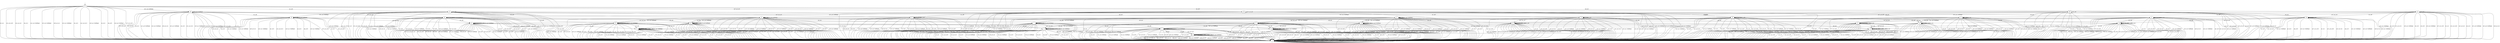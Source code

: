 digraph T4 {
0 [label="0"];
1 [label="1", shape=doublecircle];
2 [label="2"];
3 [label="3"];
4 [label="4"];
5 [label="5"];
6 [label="6"];
7 [label="7"];
8 [label="8"];
9 [label="9"];
10 [label="10"];
11 [label="11"];
12 [label="12"];
13 [label="13"];
14 [label="14"];
15 [label="15"];
16 [label="16"];
17 [label="17"];
18 [label="18"];
19 [label="19"];
20 [label="20"];
21 [label="21"];
22 [label="22"];
23 [label="23"];
24 [label="24"];
25 [label="25"];
26 [label="26"];
27 [label="27"];
28 [label="28"];
29 [label="29"];
30 [label="30"];
31 [label="31"];
32 [label="32"];
0 -> 0  [label="ai1_ce1"];
0 -> 0  [label="usr1_ai3_re26"];
0 -> 0  [label="usr7_ai1_re3"];
0 -> 0  [label="usr2_ai3_re2"];
0 -> 0  [label="ai4_ce15"];
0 -> 0  [label="ai1_ce9"];
0 -> 0  [label="usr1_ai3_VoidReply"];
0 -> 0  [label="usr2_ai2_VoidReply"];
0 -> 0  [label="ai1_ce8"];
0 -> 0  [label="usr6_ai3_re1"];
0 -> 0  [label="usr2_ai1_VoidReply"];
0 -> 0  [label="ai4_ce4"];
0 -> 0  [label="ai2_ce23"];
0 -> 0  [label="usr1_ai3_re12"];
0 -> 0  [label="usr5_ai1_VoidReply"];
0 -> 0  [label="ai2_ce12"];
0 -> 0  [label="ai4_ce20"];
0 -> 0  [label="usr1_ai2_VoidReply"];
0 -> 0  [label="usr5_ai2_VoidReply"];
0 -> 0  [label="usr7_ai1_re16"];
1 -> 0  [label="ai1_ce1"];
1 -> 0  [label="usr1_ai3_re26"];
1 -> 1  [label="usr7_ai1_re3"];
1 -> 0  [label="usr2_ai3_re2"];
1 -> 0  [label="ai4_ce15"];
1 -> 1  [label="ai1_ce9"];
1 -> 0  [label="usr1_ai3_VoidReply"];
1 -> 0  [label="usr2_ai2_VoidReply"];
1 -> 1  [label="ai1_ce8"];
1 -> 0  [label="usr6_ai3_re1"];
1 -> 0  [label="usr2_ai1_VoidReply"];
1 -> 1  [label="ai4_ce4"];
1 -> 0  [label="ai2_ce23"];
1 -> 0  [label="usr1_ai3_re12"];
1 -> 0  [label="usr5_ai1_VoidReply"];
1 -> 0  [label="ai2_ce12"];
1 -> 0  [label="ai4_ce20"];
1 -> 1  [label="usr1_ai2_VoidReply"];
1 -> 0  [label="usr5_ai2_VoidReply"];
1 -> 0  [label="usr7_ai1_re16"];
2 -> 0  [label="ai1_ce1"];
2 -> 0  [label="usr1_ai3_re26"];
2 -> 1  [label="usr7_ai1_re3"];
2 -> 0  [label="usr2_ai3_re2"];
2 -> 0  [label="ai4_ce15"];
2 -> 2  [label="ai1_ce9"];
2 -> 0  [label="usr1_ai3_VoidReply"];
2 -> 0  [label="usr2_ai2_VoidReply"];
2 -> 2  [label="ai1_ce8"];
2 -> 0  [label="usr6_ai3_re1"];
2 -> 0  [label="usr2_ai1_VoidReply"];
2 -> 2  [label="ai4_ce4"];
2 -> 0  [label="ai2_ce23"];
2 -> 0  [label="usr1_ai3_re12"];
2 -> 0  [label="usr5_ai1_VoidReply"];
2 -> 0  [label="ai2_ce12"];
2 -> 0  [label="ai4_ce20"];
2 -> 2  [label="usr1_ai2_VoidReply"];
2 -> 0  [label="usr5_ai2_VoidReply"];
2 -> 0  [label="usr7_ai1_re16"];
3 -> 0  [label="ai1_ce1"];
3 -> 0  [label="usr1_ai3_re26"];
3 -> 3  [label="usr7_ai1_re3"];
3 -> 0  [label="usr2_ai3_re2"];
3 -> 0  [label="ai4_ce15"];
3 -> 1  [label="ai1_ce9"];
3 -> 0  [label="usr1_ai3_VoidReply"];
3 -> 0  [label="usr2_ai2_VoidReply"];
3 -> 3  [label="ai1_ce8"];
3 -> 0  [label="usr6_ai3_re1"];
3 -> 0  [label="usr2_ai1_VoidReply"];
3 -> 3  [label="ai4_ce4"];
3 -> 0  [label="ai2_ce23"];
3 -> 0  [label="usr1_ai3_re12"];
3 -> 0  [label="usr5_ai1_VoidReply"];
3 -> 0  [label="ai2_ce12"];
3 -> 0  [label="ai4_ce20"];
3 -> 3  [label="usr1_ai2_VoidReply"];
3 -> 0  [label="usr5_ai2_VoidReply"];
3 -> 0  [label="usr7_ai1_re16"];
4 -> 0  [label="ai1_ce1"];
4 -> 0  [label="usr1_ai3_re26"];
4 -> 4  [label="usr7_ai1_re3"];
4 -> 0  [label="usr2_ai3_re2"];
4 -> 0  [label="ai4_ce15"];
4 -> 4  [label="ai1_ce9"];
4 -> 0  [label="usr1_ai3_VoidReply"];
4 -> 0  [label="usr2_ai2_VoidReply"];
4 -> 1  [label="ai1_ce8"];
4 -> 0  [label="usr6_ai3_re1"];
4 -> 0  [label="usr2_ai1_VoidReply"];
4 -> 4  [label="ai4_ce4"];
4 -> 0  [label="ai2_ce23"];
4 -> 0  [label="usr1_ai3_re12"];
4 -> 0  [label="usr5_ai1_VoidReply"];
4 -> 0  [label="ai2_ce12"];
4 -> 0  [label="ai4_ce20"];
4 -> 4  [label="usr1_ai2_VoidReply"];
4 -> 0  [label="usr5_ai2_VoidReply"];
4 -> 0  [label="usr7_ai1_re16"];
5 -> 0  [label="ai1_ce1"];
5 -> 0  [label="usr1_ai3_re26"];
5 -> 5  [label="usr7_ai1_re3"];
5 -> 0  [label="usr2_ai3_re2"];
5 -> 0  [label="ai4_ce15"];
5 -> 5  [label="ai1_ce9"];
5 -> 0  [label="usr1_ai3_VoidReply"];
5 -> 0  [label="usr2_ai2_VoidReply"];
5 -> 5  [label="ai1_ce8"];
5 -> 0  [label="usr6_ai3_re1"];
5 -> 0  [label="usr2_ai1_VoidReply"];
5 -> 1  [label="ai4_ce4"];
5 -> 0  [label="ai2_ce23"];
5 -> 0  [label="usr1_ai3_re12"];
5 -> 0  [label="usr5_ai1_VoidReply"];
5 -> 0  [label="ai2_ce12"];
5 -> 0  [label="ai4_ce20"];
5 -> 5  [label="usr1_ai2_VoidReply"];
5 -> 0  [label="usr5_ai2_VoidReply"];
5 -> 0  [label="usr7_ai1_re16"];
6 -> 0  [label="ai1_ce1"];
6 -> 0  [label="usr1_ai3_re26"];
6 -> 6  [label="usr7_ai1_re3"];
6 -> 0  [label="usr2_ai3_re2"];
6 -> 0  [label="ai4_ce15"];
6 -> 6  [label="ai1_ce9"];
6 -> 0  [label="usr1_ai3_VoidReply"];
6 -> 0  [label="usr2_ai2_VoidReply"];
6 -> 6  [label="ai1_ce8"];
6 -> 0  [label="usr6_ai3_re1"];
6 -> 0  [label="usr2_ai1_VoidReply"];
6 -> 6  [label="ai4_ce4"];
6 -> 0  [label="ai2_ce23"];
6 -> 0  [label="usr1_ai3_re12"];
6 -> 0  [label="usr5_ai1_VoidReply"];
6 -> 0  [label="ai2_ce12"];
6 -> 0  [label="ai4_ce20"];
6 -> 1  [label="usr1_ai2_VoidReply"];
6 -> 0  [label="usr5_ai2_VoidReply"];
6 -> 0  [label="usr7_ai1_re16"];
7 -> 0  [label="ai1_ce1"];
7 -> 0  [label="usr1_ai3_re26"];
7 -> 3  [label="usr7_ai1_re3"];
7 -> 0  [label="usr2_ai3_re2"];
7 -> 0  [label="ai4_ce15"];
7 -> 2  [label="ai1_ce9"];
7 -> 0  [label="usr1_ai3_VoidReply"];
7 -> 0  [label="usr2_ai2_VoidReply"];
7 -> 7  [label="ai1_ce8"];
7 -> 0  [label="usr6_ai3_re1"];
7 -> 0  [label="usr2_ai1_VoidReply"];
7 -> 7  [label="ai4_ce4"];
7 -> 0  [label="ai2_ce23"];
7 -> 0  [label="usr1_ai3_re12"];
7 -> 0  [label="usr5_ai1_VoidReply"];
7 -> 0  [label="ai2_ce12"];
7 -> 0  [label="ai4_ce20"];
7 -> 7  [label="usr1_ai2_VoidReply"];
7 -> 0  [label="usr5_ai2_VoidReply"];
7 -> 0  [label="usr7_ai1_re16"];
8 -> 0  [label="ai1_ce1"];
8 -> 0  [label="usr1_ai3_re26"];
8 -> 8  [label="usr7_ai1_re3"];
8 -> 0  [label="usr2_ai3_re2"];
8 -> 0  [label="ai4_ce15"];
8 -> 4  [label="ai1_ce9"];
8 -> 0  [label="usr1_ai3_VoidReply"];
8 -> 0  [label="usr2_ai2_VoidReply"];
8 -> 3  [label="ai1_ce8"];
8 -> 0  [label="usr6_ai3_re1"];
8 -> 0  [label="usr2_ai1_VoidReply"];
8 -> 8  [label="ai4_ce4"];
8 -> 0  [label="ai2_ce23"];
8 -> 0  [label="usr1_ai3_re12"];
8 -> 0  [label="usr5_ai1_VoidReply"];
8 -> 0  [label="ai2_ce12"];
8 -> 0  [label="ai4_ce20"];
8 -> 8  [label="usr1_ai2_VoidReply"];
8 -> 0  [label="usr5_ai2_VoidReply"];
8 -> 0  [label="usr7_ai1_re16"];
9 -> 0  [label="ai1_ce1"];
9 -> 0  [label="usr1_ai3_re26"];
9 -> 9  [label="usr7_ai1_re3"];
9 -> 0  [label="usr2_ai3_re2"];
9 -> 0  [label="ai4_ce15"];
9 -> 5  [label="ai1_ce9"];
9 -> 0  [label="usr1_ai3_VoidReply"];
9 -> 0  [label="usr2_ai2_VoidReply"];
9 -> 9  [label="ai1_ce8"];
9 -> 0  [label="usr6_ai3_re1"];
9 -> 0  [label="usr2_ai1_VoidReply"];
9 -> 3  [label="ai4_ce4"];
9 -> 0  [label="ai2_ce23"];
9 -> 0  [label="usr1_ai3_re12"];
9 -> 0  [label="usr5_ai1_VoidReply"];
9 -> 0  [label="ai2_ce12"];
9 -> 0  [label="ai4_ce20"];
9 -> 9  [label="usr1_ai2_VoidReply"];
9 -> 0  [label="usr5_ai2_VoidReply"];
9 -> 0  [label="usr7_ai1_re16"];
10 -> 0  [label="ai1_ce1"];
10 -> 0  [label="usr1_ai3_re26"];
10 -> 10  [label="usr7_ai1_re3"];
10 -> 0  [label="usr2_ai3_re2"];
10 -> 0  [label="ai4_ce15"];
10 -> 6  [label="ai1_ce9"];
10 -> 0  [label="usr1_ai3_VoidReply"];
10 -> 0  [label="usr2_ai2_VoidReply"];
10 -> 10  [label="ai1_ce8"];
10 -> 0  [label="usr6_ai3_re1"];
10 -> 0  [label="usr2_ai1_VoidReply"];
10 -> 10  [label="ai4_ce4"];
10 -> 0  [label="ai2_ce23"];
10 -> 0  [label="usr1_ai3_re12"];
10 -> 0  [label="usr5_ai1_VoidReply"];
10 -> 0  [label="ai2_ce12"];
10 -> 0  [label="ai4_ce20"];
10 -> 3  [label="usr1_ai2_VoidReply"];
10 -> 0  [label="usr5_ai2_VoidReply"];
10 -> 0  [label="usr7_ai1_re16"];
11 -> 0  [label="ai1_ce1"];
11 -> 0  [label="usr1_ai3_re26"];
11 -> 4  [label="usr7_ai1_re3"];
11 -> 0  [label="usr2_ai3_re2"];
11 -> 0  [label="ai4_ce15"];
11 -> 11  [label="ai1_ce9"];
11 -> 0  [label="usr1_ai3_VoidReply"];
11 -> 0  [label="usr2_ai2_VoidReply"];
11 -> 2  [label="ai1_ce8"];
11 -> 0  [label="usr6_ai3_re1"];
11 -> 0  [label="usr2_ai1_VoidReply"];
11 -> 11  [label="ai4_ce4"];
11 -> 0  [label="ai2_ce23"];
11 -> 0  [label="usr1_ai3_re12"];
11 -> 0  [label="usr5_ai1_VoidReply"];
11 -> 0  [label="ai2_ce12"];
11 -> 0  [label="ai4_ce20"];
11 -> 11  [label="usr1_ai2_VoidReply"];
11 -> 0  [label="usr5_ai2_VoidReply"];
11 -> 0  [label="usr7_ai1_re16"];
12 -> 0  [label="ai1_ce1"];
12 -> 0  [label="usr1_ai3_re26"];
12 -> 5  [label="usr7_ai1_re3"];
12 -> 0  [label="usr2_ai3_re2"];
12 -> 0  [label="ai4_ce15"];
12 -> 12  [label="ai1_ce9"];
12 -> 0  [label="usr1_ai3_VoidReply"];
12 -> 0  [label="usr2_ai2_VoidReply"];
12 -> 12  [label="ai1_ce8"];
12 -> 0  [label="usr6_ai3_re1"];
12 -> 0  [label="usr2_ai1_VoidReply"];
12 -> 2  [label="ai4_ce4"];
12 -> 0  [label="ai2_ce23"];
12 -> 0  [label="usr1_ai3_re12"];
12 -> 0  [label="usr5_ai1_VoidReply"];
12 -> 0  [label="ai2_ce12"];
12 -> 0  [label="ai4_ce20"];
12 -> 12  [label="usr1_ai2_VoidReply"];
12 -> 0  [label="usr5_ai2_VoidReply"];
12 -> 0  [label="usr7_ai1_re16"];
13 -> 0  [label="ai1_ce1"];
13 -> 0  [label="usr1_ai3_re26"];
13 -> 6  [label="usr7_ai1_re3"];
13 -> 0  [label="usr2_ai3_re2"];
13 -> 0  [label="ai4_ce15"];
13 -> 13  [label="ai1_ce9"];
13 -> 0  [label="usr1_ai3_VoidReply"];
13 -> 0  [label="usr2_ai2_VoidReply"];
13 -> 13  [label="ai1_ce8"];
13 -> 0  [label="usr6_ai3_re1"];
13 -> 0  [label="usr2_ai1_VoidReply"];
13 -> 13  [label="ai4_ce4"];
13 -> 0  [label="ai2_ce23"];
13 -> 0  [label="usr1_ai3_re12"];
13 -> 0  [label="usr5_ai1_VoidReply"];
13 -> 0  [label="ai2_ce12"];
13 -> 0  [label="ai4_ce20"];
13 -> 2  [label="usr1_ai2_VoidReply"];
13 -> 0  [label="usr5_ai2_VoidReply"];
13 -> 0  [label="usr7_ai1_re16"];
14 -> 0  [label="ai1_ce1"];
14 -> 0  [label="usr1_ai3_re26"];
14 -> 14  [label="usr7_ai1_re3"];
14 -> 0  [label="usr2_ai3_re2"];
14 -> 0  [label="ai4_ce15"];
14 -> 14  [label="ai1_ce9"];
14 -> 0  [label="usr1_ai3_VoidReply"];
14 -> 0  [label="usr2_ai2_VoidReply"];
14 -> 5  [label="ai1_ce8"];
14 -> 0  [label="usr6_ai3_re1"];
14 -> 0  [label="usr2_ai1_VoidReply"];
14 -> 4  [label="ai4_ce4"];
14 -> 0  [label="ai2_ce23"];
14 -> 0  [label="usr1_ai3_re12"];
14 -> 0  [label="usr5_ai1_VoidReply"];
14 -> 0  [label="ai2_ce12"];
14 -> 0  [label="ai4_ce20"];
14 -> 14  [label="usr1_ai2_VoidReply"];
14 -> 0  [label="usr5_ai2_VoidReply"];
14 -> 0  [label="usr7_ai1_re16"];
15 -> 0  [label="ai1_ce1"];
15 -> 0  [label="usr1_ai3_re26"];
15 -> 15  [label="usr7_ai1_re3"];
15 -> 0  [label="usr2_ai3_re2"];
15 -> 0  [label="ai4_ce15"];
15 -> 15  [label="ai1_ce9"];
15 -> 0  [label="usr1_ai3_VoidReply"];
15 -> 0  [label="usr2_ai2_VoidReply"];
15 -> 15  [label="ai1_ce8"];
15 -> 0  [label="usr6_ai3_re1"];
15 -> 0  [label="usr2_ai1_VoidReply"];
15 -> 6  [label="ai4_ce4"];
15 -> 0  [label="ai2_ce23"];
15 -> 0  [label="usr1_ai3_re12"];
15 -> 0  [label="usr5_ai1_VoidReply"];
15 -> 0  [label="ai2_ce12"];
15 -> 0  [label="ai4_ce20"];
15 -> 5  [label="usr1_ai2_VoidReply"];
15 -> 0  [label="usr5_ai2_VoidReply"];
15 -> 0  [label="usr7_ai1_re16"];
16 -> 0  [label="ai1_ce1"];
16 -> 0  [label="usr1_ai3_re26"];
16 -> 16  [label="usr7_ai1_re3"];
16 -> 0  [label="usr2_ai3_re2"];
16 -> 0  [label="ai4_ce15"];
16 -> 16  [label="ai1_ce9"];
16 -> 0  [label="usr1_ai3_VoidReply"];
16 -> 0  [label="usr2_ai2_VoidReply"];
16 -> 6  [label="ai1_ce8"];
16 -> 0  [label="usr6_ai3_re1"];
16 -> 0  [label="usr2_ai1_VoidReply"];
16 -> 16  [label="ai4_ce4"];
16 -> 0  [label="ai2_ce23"];
16 -> 0  [label="usr1_ai3_re12"];
16 -> 0  [label="usr5_ai1_VoidReply"];
16 -> 0  [label="ai2_ce12"];
16 -> 0  [label="ai4_ce20"];
16 -> 4  [label="usr1_ai2_VoidReply"];
16 -> 0  [label="usr5_ai2_VoidReply"];
16 -> 0  [label="usr7_ai1_re16"];
17 -> 0  [label="ai1_ce1"];
17 -> 0  [label="usr1_ai3_re26"];
17 -> 8  [label="usr7_ai1_re3"];
17 -> 0  [label="usr2_ai3_re2"];
17 -> 0  [label="ai4_ce15"];
17 -> 11  [label="ai1_ce9"];
17 -> 0  [label="usr1_ai3_VoidReply"];
17 -> 0  [label="usr2_ai2_VoidReply"];
17 -> 7  [label="ai1_ce8"];
17 -> 0  [label="usr6_ai3_re1"];
17 -> 0  [label="usr2_ai1_VoidReply"];
17 -> 17  [label="ai4_ce4"];
17 -> 0  [label="ai2_ce23"];
17 -> 0  [label="usr1_ai3_re12"];
17 -> 0  [label="usr5_ai1_VoidReply"];
17 -> 0  [label="ai2_ce12"];
17 -> 0  [label="ai4_ce20"];
17 -> 17  [label="usr1_ai2_VoidReply"];
17 -> 0  [label="usr5_ai2_VoidReply"];
17 -> 0  [label="usr7_ai1_re16"];
18 -> 0  [label="ai1_ce1"];
18 -> 0  [label="usr1_ai3_re26"];
18 -> 9  [label="usr7_ai1_re3"];
18 -> 0  [label="usr2_ai3_re2"];
18 -> 0  [label="ai4_ce15"];
18 -> 12  [label="ai1_ce9"];
18 -> 0  [label="usr1_ai3_VoidReply"];
18 -> 0  [label="usr2_ai2_VoidReply"];
18 -> 18  [label="ai1_ce8"];
18 -> 0  [label="usr6_ai3_re1"];
18 -> 0  [label="usr2_ai1_VoidReply"];
18 -> 7  [label="ai4_ce4"];
18 -> 0  [label="ai2_ce23"];
18 -> 0  [label="usr1_ai3_re12"];
18 -> 0  [label="usr5_ai1_VoidReply"];
18 -> 0  [label="ai2_ce12"];
18 -> 0  [label="ai4_ce20"];
18 -> 18  [label="usr1_ai2_VoidReply"];
18 -> 0  [label="usr5_ai2_VoidReply"];
18 -> 0  [label="usr7_ai1_re16"];
19 -> 0  [label="ai1_ce1"];
19 -> 0  [label="usr1_ai3_re26"];
19 -> 10  [label="usr7_ai1_re3"];
19 -> 0  [label="usr2_ai3_re2"];
19 -> 0  [label="ai4_ce15"];
19 -> 13  [label="ai1_ce9"];
19 -> 0  [label="usr1_ai3_VoidReply"];
19 -> 0  [label="usr2_ai2_VoidReply"];
19 -> 19  [label="ai1_ce8"];
19 -> 0  [label="usr6_ai3_re1"];
19 -> 0  [label="usr2_ai1_VoidReply"];
19 -> 19  [label="ai4_ce4"];
19 -> 0  [label="ai2_ce23"];
19 -> 0  [label="usr1_ai3_re12"];
19 -> 0  [label="usr5_ai1_VoidReply"];
19 -> 0  [label="ai2_ce12"];
19 -> 0  [label="ai4_ce20"];
19 -> 7  [label="usr1_ai2_VoidReply"];
19 -> 0  [label="usr5_ai2_VoidReply"];
19 -> 0  [label="usr7_ai1_re16"];
20 -> 0  [label="ai1_ce1"];
20 -> 0  [label="usr1_ai3_re26"];
20 -> 20  [label="usr7_ai1_re3"];
20 -> 0  [label="usr2_ai3_re2"];
20 -> 0  [label="ai4_ce15"];
20 -> 14  [label="ai1_ce9"];
20 -> 0  [label="usr1_ai3_VoidReply"];
20 -> 0  [label="usr2_ai2_VoidReply"];
20 -> 9  [label="ai1_ce8"];
20 -> 0  [label="usr6_ai3_re1"];
20 -> 0  [label="usr2_ai1_VoidReply"];
20 -> 8  [label="ai4_ce4"];
20 -> 0  [label="ai2_ce23"];
20 -> 0  [label="usr1_ai3_re12"];
20 -> 0  [label="usr5_ai1_VoidReply"];
20 -> 0  [label="ai2_ce12"];
20 -> 0  [label="ai4_ce20"];
20 -> 20  [label="usr1_ai2_VoidReply"];
20 -> 0  [label="usr5_ai2_VoidReply"];
20 -> 0  [label="usr7_ai1_re16"];
21 -> 0  [label="ai1_ce1"];
21 -> 0  [label="usr1_ai3_re26"];
21 -> 21  [label="usr7_ai1_re3"];
21 -> 0  [label="usr2_ai3_re2"];
21 -> 0  [label="ai4_ce15"];
21 -> 16  [label="ai1_ce9"];
21 -> 0  [label="usr1_ai3_VoidReply"];
21 -> 0  [label="usr2_ai2_VoidReply"];
21 -> 10  [label="ai1_ce8"];
21 -> 0  [label="usr6_ai3_re1"];
21 -> 0  [label="usr2_ai1_VoidReply"];
21 -> 21  [label="ai4_ce4"];
21 -> 0  [label="ai2_ce23"];
21 -> 0  [label="usr1_ai3_re12"];
21 -> 0  [label="usr5_ai1_VoidReply"];
21 -> 0  [label="ai2_ce12"];
21 -> 0  [label="ai4_ce20"];
21 -> 8  [label="usr1_ai2_VoidReply"];
21 -> 0  [label="usr5_ai2_VoidReply"];
21 -> 0  [label="usr7_ai1_re16"];
22 -> 0  [label="ai1_ce1"];
22 -> 0  [label="usr1_ai3_re26"];
22 -> 22  [label="usr7_ai1_re3"];
22 -> 0  [label="usr2_ai3_re2"];
22 -> 0  [label="ai4_ce15"];
22 -> 15  [label="ai1_ce9"];
22 -> 0  [label="usr1_ai3_VoidReply"];
22 -> 0  [label="usr2_ai2_VoidReply"];
22 -> 22  [label="ai1_ce8"];
22 -> 0  [label="usr6_ai3_re1"];
22 -> 0  [label="usr2_ai1_VoidReply"];
22 -> 10  [label="ai4_ce4"];
22 -> 0  [label="ai2_ce23"];
22 -> 0  [label="usr1_ai3_re12"];
22 -> 0  [label="usr5_ai1_VoidReply"];
22 -> 0  [label="ai2_ce12"];
22 -> 0  [label="ai4_ce20"];
22 -> 9  [label="usr1_ai2_VoidReply"];
22 -> 0  [label="usr5_ai2_VoidReply"];
22 -> 0  [label="usr7_ai1_re16"];
23 -> 0  [label="ai1_ce1"];
23 -> 0  [label="usr1_ai3_re26"];
23 -> 14  [label="usr7_ai1_re3"];
23 -> 0  [label="usr2_ai3_re2"];
23 -> 0  [label="ai4_ce15"];
23 -> 23  [label="ai1_ce9"];
23 -> 0  [label="usr1_ai3_VoidReply"];
23 -> 0  [label="usr2_ai2_VoidReply"];
23 -> 12  [label="ai1_ce8"];
23 -> 0  [label="usr6_ai3_re1"];
23 -> 0  [label="usr2_ai1_VoidReply"];
23 -> 11  [label="ai4_ce4"];
23 -> 0  [label="ai2_ce23"];
23 -> 0  [label="usr1_ai3_re12"];
23 -> 0  [label="usr5_ai1_VoidReply"];
23 -> 0  [label="ai2_ce12"];
23 -> 0  [label="ai4_ce20"];
23 -> 23  [label="usr1_ai2_VoidReply"];
23 -> 0  [label="usr5_ai2_VoidReply"];
23 -> 0  [label="usr7_ai1_re16"];
24 -> 0  [label="ai1_ce1"];
24 -> 0  [label="usr1_ai3_re26"];
24 -> 24  [label="usr7_ai1_re3"];
24 -> 0  [label="usr2_ai3_re2"];
24 -> 0  [label="ai4_ce15"];
24 -> 24  [label="ai1_ce9"];
24 -> 0  [label="usr1_ai3_VoidReply"];
24 -> 0  [label="usr2_ai2_VoidReply"];
24 -> 15  [label="ai1_ce8"];
24 -> 0  [label="usr6_ai3_re1"];
24 -> 0  [label="usr2_ai1_VoidReply"];
24 -> 16  [label="ai4_ce4"];
24 -> 0  [label="ai2_ce23"];
24 -> 0  [label="usr1_ai3_re12"];
24 -> 0  [label="usr5_ai1_VoidReply"];
24 -> 0  [label="ai2_ce12"];
24 -> 0  [label="ai4_ce20"];
24 -> 14  [label="usr1_ai2_VoidReply"];
24 -> 0  [label="usr5_ai2_VoidReply"];
24 -> 0  [label="usr7_ai1_re16"];
25 -> 0  [label="ai1_ce1"];
25 -> 0  [label="usr1_ai3_re26"];
25 -> 15  [label="usr7_ai1_re3"];
25 -> 0  [label="usr2_ai3_re2"];
25 -> 0  [label="ai4_ce15"];
25 -> 25  [label="ai1_ce9"];
25 -> 0  [label="usr1_ai3_VoidReply"];
25 -> 0  [label="usr2_ai2_VoidReply"];
25 -> 25  [label="ai1_ce8"];
25 -> 0  [label="usr6_ai3_re1"];
25 -> 0  [label="usr2_ai1_VoidReply"];
25 -> 13  [label="ai4_ce4"];
25 -> 0  [label="ai2_ce23"];
25 -> 0  [label="usr1_ai3_re12"];
25 -> 0  [label="usr5_ai1_VoidReply"];
25 -> 0  [label="ai2_ce12"];
25 -> 0  [label="ai4_ce20"];
25 -> 12  [label="usr1_ai2_VoidReply"];
25 -> 0  [label="usr5_ai2_VoidReply"];
25 -> 0  [label="usr7_ai1_re16"];
26 -> 0  [label="ai1_ce1"];
26 -> 0  [label="usr1_ai3_re26"];
26 -> 20  [label="usr7_ai1_re3"];
26 -> 0  [label="usr2_ai3_re2"];
26 -> 0  [label="ai4_ce15"];
26 -> 23  [label="ai1_ce9"];
26 -> 0  [label="usr1_ai3_VoidReply"];
26 -> 0  [label="usr2_ai2_VoidReply"];
26 -> 18  [label="ai1_ce8"];
26 -> 0  [label="usr6_ai3_re1"];
26 -> 0  [label="usr2_ai1_VoidReply"];
26 -> 17  [label="ai4_ce4"];
26 -> 0  [label="ai2_ce23"];
26 -> 0  [label="usr1_ai3_re12"];
26 -> 0  [label="usr5_ai1_VoidReply"];
26 -> 0  [label="ai2_ce12"];
26 -> 0  [label="ai4_ce20"];
26 -> 26  [label="usr1_ai2_VoidReply"];
26 -> 0  [label="usr5_ai2_VoidReply"];
26 -> 0  [label="usr7_ai1_re16"];
27 -> 0  [label="ai1_ce1"];
27 -> 0  [label="usr1_ai3_re26"];
27 -> 22  [label="usr7_ai1_re3"];
27 -> 0  [label="usr2_ai3_re2"];
27 -> 0  [label="ai4_ce15"];
27 -> 25  [label="ai1_ce9"];
27 -> 0  [label="usr1_ai3_VoidReply"];
27 -> 0  [label="usr2_ai2_VoidReply"];
27 -> 27  [label="ai1_ce8"];
27 -> 0  [label="usr6_ai3_re1"];
27 -> 0  [label="usr2_ai1_VoidReply"];
27 -> 19  [label="ai4_ce4"];
27 -> 0  [label="ai2_ce23"];
27 -> 0  [label="usr1_ai3_re12"];
27 -> 0  [label="usr5_ai1_VoidReply"];
27 -> 0  [label="ai2_ce12"];
27 -> 0  [label="ai4_ce20"];
27 -> 18  [label="usr1_ai2_VoidReply"];
27 -> 0  [label="usr5_ai2_VoidReply"];
27 -> 0  [label="usr7_ai1_re16"];
28 -> 0  [label="ai1_ce1"];
28 -> 0  [label="usr1_ai3_re26"];
28 -> 16  [label="usr7_ai1_re3"];
28 -> 0  [label="usr2_ai3_re2"];
28 -> 0  [label="ai4_ce15"];
28 -> 28  [label="ai1_ce9"];
28 -> 0  [label="usr1_ai3_VoidReply"];
28 -> 0  [label="usr2_ai2_VoidReply"];
28 -> 13  [label="ai1_ce8"];
28 -> 0  [label="usr6_ai3_re1"];
28 -> 0  [label="usr2_ai1_VoidReply"];
28 -> 28  [label="ai4_ce4"];
28 -> 0  [label="ai2_ce23"];
28 -> 0  [label="usr1_ai3_re12"];
28 -> 0  [label="usr5_ai1_VoidReply"];
28 -> 0  [label="ai2_ce12"];
28 -> 0  [label="ai4_ce20"];
28 -> 11  [label="usr1_ai2_VoidReply"];
28 -> 0  [label="usr5_ai2_VoidReply"];
28 -> 0  [label="usr7_ai1_re16"];
29 -> 0  [label="ai1_ce1"];
29 -> 0  [label="usr1_ai3_re26"];
29 -> 29  [label="usr7_ai1_re3"];
29 -> 0  [label="usr2_ai3_re2"];
29 -> 0  [label="ai4_ce15"];
29 -> 24  [label="ai1_ce9"];
29 -> 0  [label="usr1_ai3_VoidReply"];
29 -> 0  [label="usr2_ai2_VoidReply"];
29 -> 22  [label="ai1_ce8"];
29 -> 0  [label="usr6_ai3_re1"];
29 -> 0  [label="usr2_ai1_VoidReply"];
29 -> 21  [label="ai4_ce4"];
29 -> 0  [label="ai2_ce23"];
29 -> 0  [label="usr1_ai3_re12"];
29 -> 0  [label="usr5_ai1_VoidReply"];
29 -> 0  [label="ai2_ce12"];
29 -> 0  [label="ai4_ce20"];
29 -> 20  [label="usr1_ai2_VoidReply"];
29 -> 0  [label="usr5_ai2_VoidReply"];
29 -> 0  [label="usr7_ai1_re16"];
30 -> 0  [label="ai1_ce1"];
30 -> 0  [label="usr1_ai3_re26"];
30 -> 24  [label="usr7_ai1_re3"];
30 -> 0  [label="usr2_ai3_re2"];
30 -> 0  [label="ai4_ce15"];
30 -> 30  [label="ai1_ce9"];
30 -> 0  [label="usr1_ai3_VoidReply"];
30 -> 0  [label="usr2_ai2_VoidReply"];
30 -> 25  [label="ai1_ce8"];
30 -> 0  [label="usr6_ai3_re1"];
30 -> 0  [label="usr2_ai1_VoidReply"];
30 -> 28  [label="ai4_ce4"];
30 -> 0  [label="ai2_ce23"];
30 -> 0  [label="usr1_ai3_re12"];
30 -> 0  [label="usr5_ai1_VoidReply"];
30 -> 0  [label="ai2_ce12"];
30 -> 0  [label="ai4_ce20"];
30 -> 23  [label="usr1_ai2_VoidReply"];
30 -> 0  [label="usr5_ai2_VoidReply"];
30 -> 0  [label="usr7_ai1_re16"];
31 -> 0  [label="ai1_ce1"];
31 -> 0  [label="usr1_ai3_re26"];
31 -> 29  [label="usr7_ai1_re3"];
31 -> 0  [label="usr2_ai3_re2"];
31 -> 0  [label="ai4_ce15"];
31 -> 30  [label="ai1_ce9"];
31 -> 0  [label="usr1_ai3_VoidReply"];
31 -> 0  [label="usr2_ai2_VoidReply"];
31 -> 27  [label="ai1_ce8"];
31 -> 0  [label="usr6_ai3_re1"];
31 -> 0  [label="usr2_ai1_VoidReply"];
31 -> 32  [label="ai4_ce4"];
31 -> 0  [label="ai2_ce23"];
31 -> 0  [label="usr1_ai3_re12"];
31 -> 0  [label="usr5_ai1_VoidReply"];
31 -> 0  [label="ai2_ce12"];
31 -> 0  [label="ai4_ce20"];
31 -> 26  [label="usr1_ai2_VoidReply"];
31 -> 0  [label="usr5_ai2_VoidReply"];
31 -> 0  [label="usr7_ai1_re16"];
32 -> 0  [label="ai1_ce1"];
32 -> 0  [label="usr1_ai3_re26"];
32 -> 21  [label="usr7_ai1_re3"];
32 -> 0  [label="usr2_ai3_re2"];
32 -> 0  [label="ai4_ce15"];
32 -> 28  [label="ai1_ce9"];
32 -> 0  [label="usr1_ai3_VoidReply"];
32 -> 0  [label="usr2_ai2_VoidReply"];
32 -> 19  [label="ai1_ce8"];
32 -> 0  [label="usr6_ai3_re1"];
32 -> 0  [label="usr2_ai1_VoidReply"];
32 -> 32  [label="ai4_ce4"];
32 -> 0  [label="ai2_ce23"];
32 -> 0  [label="usr1_ai3_re12"];
32 -> 0  [label="usr5_ai1_VoidReply"];
32 -> 0  [label="ai2_ce12"];
32 -> 0  [label="ai4_ce20"];
32 -> 17  [label="usr1_ai2_VoidReply"];
32 -> 0  [label="usr5_ai2_VoidReply"];
32 -> 0  [label="usr7_ai1_re16"];
__start0 [label="", shape=none];
__start0 -> 31  [label=""];
}
